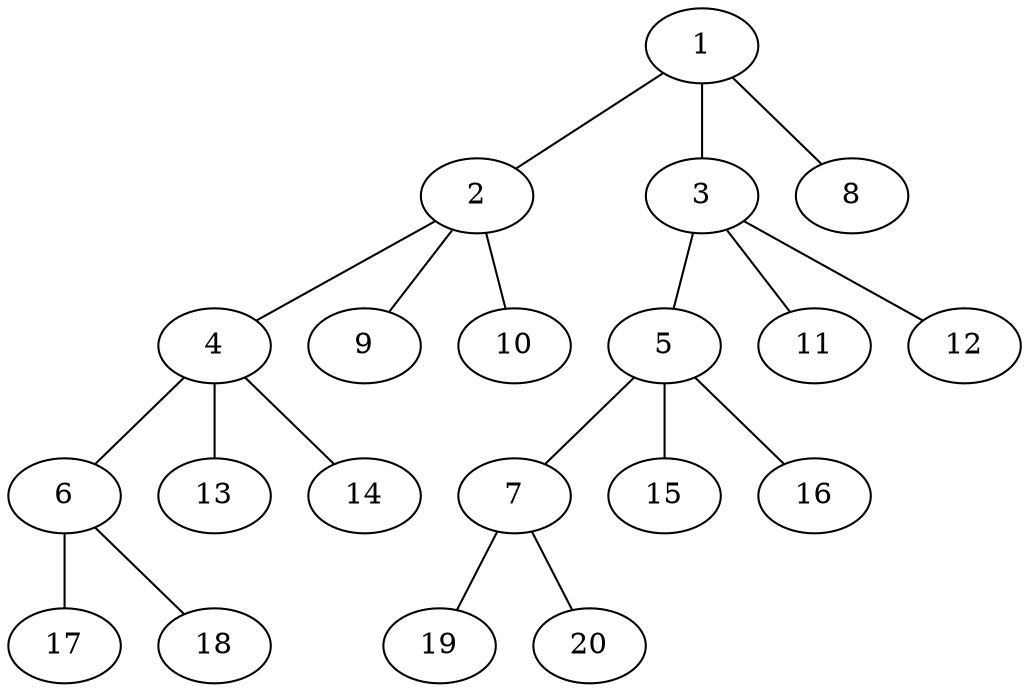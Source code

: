 graph molecule_2804 {
	1	 [chem=N];
	2	 [chem=C];
	1 -- 2	 [valence=1];
	3	 [chem=C];
	1 -- 3	 [valence=1];
	8	 [chem=H];
	1 -- 8	 [valence=1];
	4	 [chem=C];
	2 -- 4	 [valence=1];
	9	 [chem=H];
	2 -- 9	 [valence=1];
	10	 [chem=H];
	2 -- 10	 [valence=1];
	5	 [chem=C];
	3 -- 5	 [valence=1];
	11	 [chem=H];
	3 -- 11	 [valence=1];
	12	 [chem=H];
	3 -- 12	 [valence=1];
	6	 [chem=N];
	4 -- 6	 [valence=1];
	13	 [chem=H];
	4 -- 13	 [valence=1];
	14	 [chem=H];
	4 -- 14	 [valence=1];
	7	 [chem=N];
	5 -- 7	 [valence=1];
	15	 [chem=H];
	5 -- 15	 [valence=1];
	16	 [chem=H];
	5 -- 16	 [valence=1];
	17	 [chem=H];
	6 -- 17	 [valence=1];
	18	 [chem=H];
	6 -- 18	 [valence=1];
	19	 [chem=H];
	7 -- 19	 [valence=1];
	20	 [chem=H];
	7 -- 20	 [valence=1];
}
